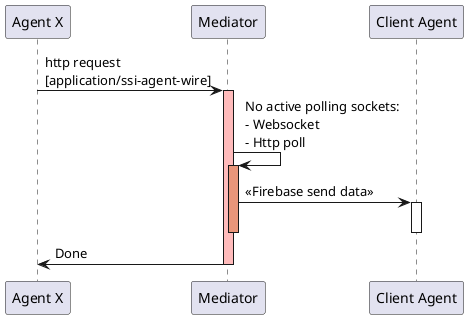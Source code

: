 @startuml
participant "Agent X"
"Agent X" -> Mediator: http request \n[application/ssi-agent-wire]
activate Mediator #FFBBBB
Mediator -> Mediator: No active polling sockets:\n- Websocket\n- Http poll
activate Mediator #DarkSalmon
Mediator -> "Client Agent": << Firebase send data >>
activate "Client Agent"
deactivate "Client Agent"
deactivate Mediator
Mediator -> "Agent X": Done
deactivate Mediator
@enduml